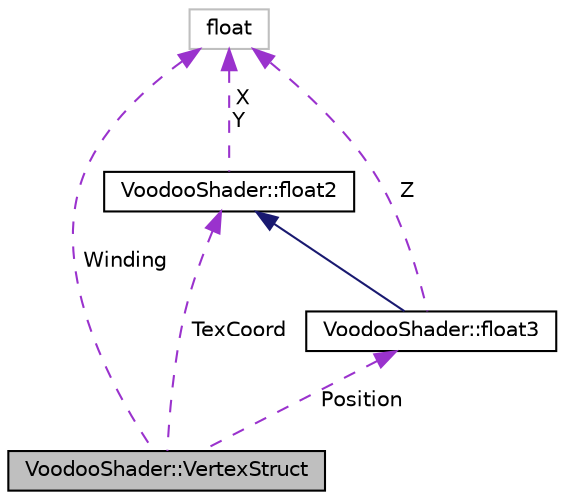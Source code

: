 digraph G
{
  edge [fontname="Helvetica",fontsize="10",labelfontname="Helvetica",labelfontsize="10"];
  node [fontname="Helvetica",fontsize="10",shape=record];
  Node1 [label="VoodooShader::VertexStruct",height=0.2,width=0.4,color="black", fillcolor="grey75", style="filled" fontcolor="black"];
  Node2 -> Node1 [dir="back",color="darkorchid3",fontsize="10",style="dashed",label=" TexCoord" ,fontname="Helvetica"];
  Node2 [label="VoodooShader::float2",height=0.2,width=0.4,color="black", fillcolor="white", style="filled",URL="$struct_voodoo_shader_1_1float2.html"];
  Node3 -> Node2 [dir="back",color="darkorchid3",fontsize="10",style="dashed",label=" X\nY" ,fontname="Helvetica"];
  Node3 [label="float",height=0.2,width=0.4,color="grey75", fillcolor="white", style="filled"];
  Node4 -> Node1 [dir="back",color="darkorchid3",fontsize="10",style="dashed",label=" Position" ,fontname="Helvetica"];
  Node4 [label="VoodooShader::float3",height=0.2,width=0.4,color="black", fillcolor="white", style="filled",URL="$struct_voodoo_shader_1_1float3.html"];
  Node2 -> Node4 [dir="back",color="midnightblue",fontsize="10",style="solid",fontname="Helvetica"];
  Node3 -> Node4 [dir="back",color="darkorchid3",fontsize="10",style="dashed",label=" Z" ,fontname="Helvetica"];
  Node3 -> Node1 [dir="back",color="darkorchid3",fontsize="10",style="dashed",label=" Winding" ,fontname="Helvetica"];
}
